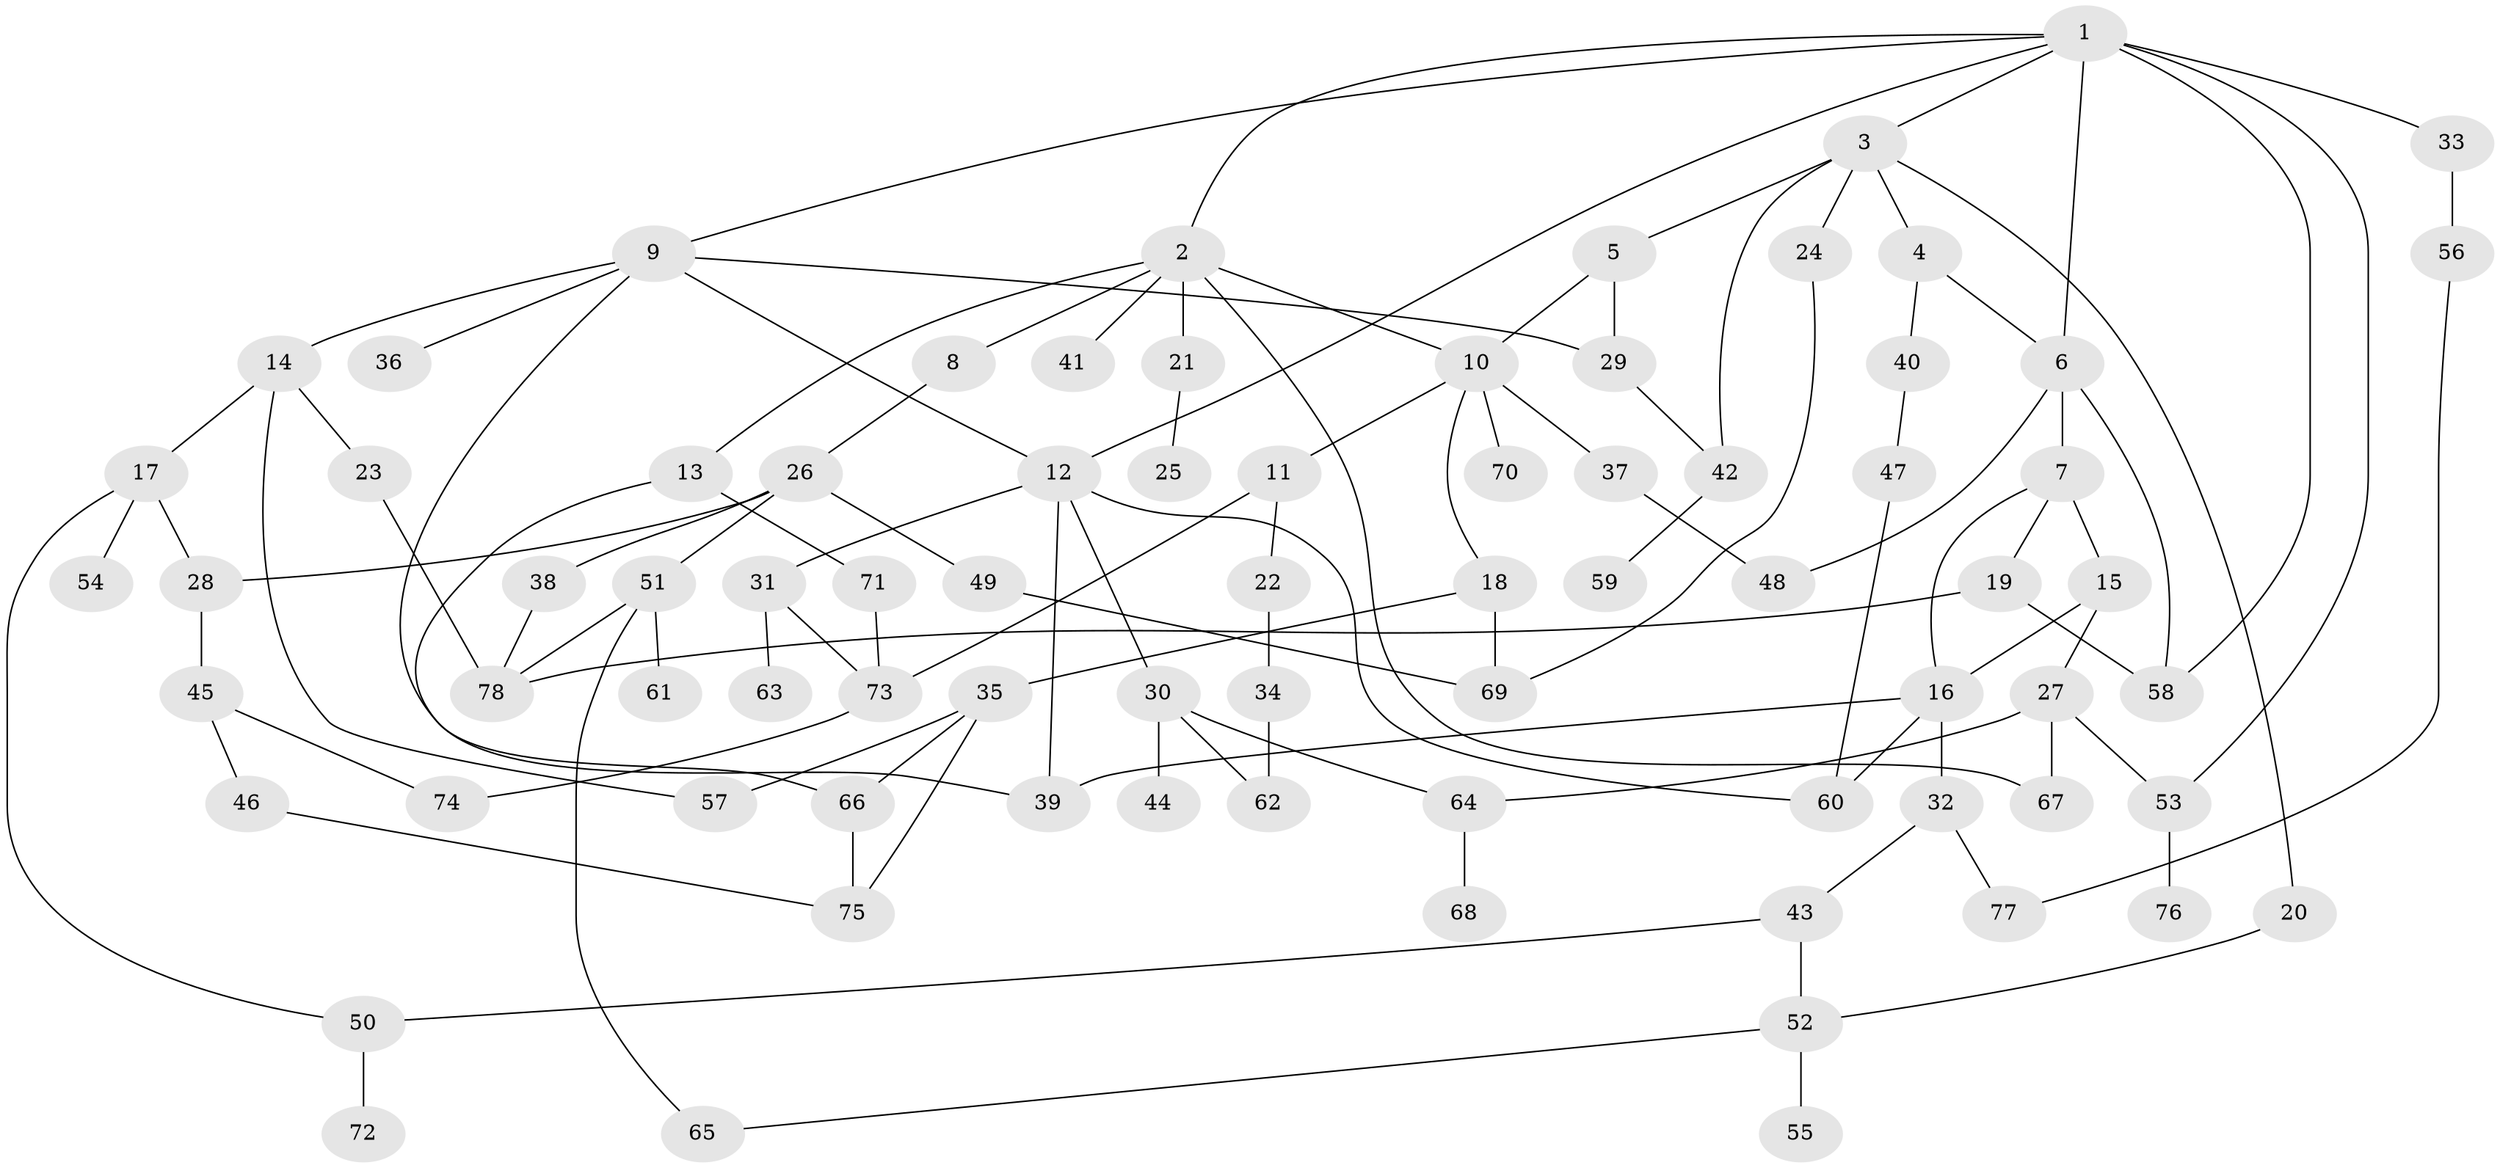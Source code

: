 // coarse degree distribution, {8: 0.021739130434782608, 7: 0.06521739130434782, 6: 0.15217391304347827, 4: 0.08695652173913043, 2: 0.34782608695652173, 3: 0.15217391304347827, 1: 0.13043478260869565, 5: 0.043478260869565216}
// Generated by graph-tools (version 1.1) at 2025/16/03/04/25 18:16:55]
// undirected, 78 vertices, 111 edges
graph export_dot {
graph [start="1"]
  node [color=gray90,style=filled];
  1;
  2;
  3;
  4;
  5;
  6;
  7;
  8;
  9;
  10;
  11;
  12;
  13;
  14;
  15;
  16;
  17;
  18;
  19;
  20;
  21;
  22;
  23;
  24;
  25;
  26;
  27;
  28;
  29;
  30;
  31;
  32;
  33;
  34;
  35;
  36;
  37;
  38;
  39;
  40;
  41;
  42;
  43;
  44;
  45;
  46;
  47;
  48;
  49;
  50;
  51;
  52;
  53;
  54;
  55;
  56;
  57;
  58;
  59;
  60;
  61;
  62;
  63;
  64;
  65;
  66;
  67;
  68;
  69;
  70;
  71;
  72;
  73;
  74;
  75;
  76;
  77;
  78;
  1 -- 2;
  1 -- 3;
  1 -- 6;
  1 -- 9;
  1 -- 33;
  1 -- 53;
  1 -- 58;
  1 -- 12;
  2 -- 8;
  2 -- 10;
  2 -- 13;
  2 -- 21;
  2 -- 41;
  2 -- 67;
  3 -- 4;
  3 -- 5;
  3 -- 20;
  3 -- 24;
  3 -- 42;
  4 -- 40;
  4 -- 6;
  5 -- 29;
  5 -- 10;
  6 -- 7;
  6 -- 48;
  6 -- 58;
  7 -- 15;
  7 -- 16;
  7 -- 19;
  8 -- 26;
  9 -- 12;
  9 -- 14;
  9 -- 36;
  9 -- 29;
  9 -- 39;
  10 -- 11;
  10 -- 18;
  10 -- 37;
  10 -- 70;
  11 -- 22;
  11 -- 73;
  12 -- 30;
  12 -- 31;
  12 -- 60;
  12 -- 39;
  13 -- 71;
  13 -- 66;
  14 -- 17;
  14 -- 23;
  14 -- 57;
  15 -- 27;
  15 -- 16;
  16 -- 32;
  16 -- 39;
  16 -- 60;
  17 -- 28;
  17 -- 50;
  17 -- 54;
  18 -- 35;
  18 -- 69;
  19 -- 58;
  19 -- 78;
  20 -- 52;
  21 -- 25;
  22 -- 34;
  23 -- 78;
  24 -- 69;
  26 -- 38;
  26 -- 49;
  26 -- 51;
  26 -- 28;
  27 -- 53;
  27 -- 64;
  27 -- 67;
  28 -- 45;
  29 -- 42;
  30 -- 44;
  30 -- 62;
  30 -- 64;
  31 -- 63;
  31 -- 73;
  32 -- 43;
  32 -- 77;
  33 -- 56;
  34 -- 62;
  35 -- 66;
  35 -- 75;
  35 -- 57;
  37 -- 48;
  38 -- 78;
  40 -- 47;
  42 -- 59;
  43 -- 50;
  43 -- 52;
  45 -- 46;
  45 -- 74;
  46 -- 75;
  47 -- 60;
  49 -- 69;
  50 -- 72;
  51 -- 61;
  51 -- 65;
  51 -- 78;
  52 -- 55;
  52 -- 65;
  53 -- 76;
  56 -- 77;
  64 -- 68;
  66 -- 75;
  71 -- 73;
  73 -- 74;
}
